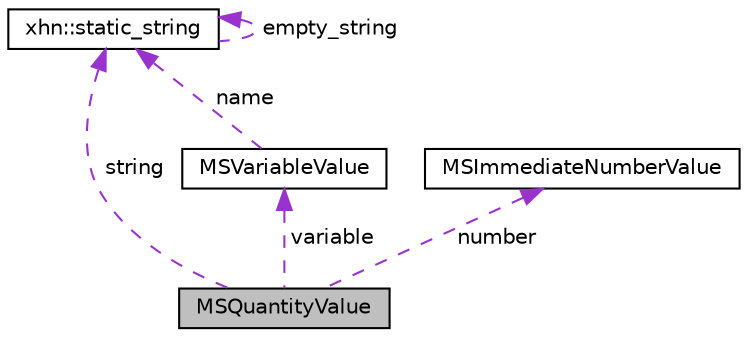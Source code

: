 digraph "MSQuantityValue"
{
  edge [fontname="Helvetica",fontsize="10",labelfontname="Helvetica",labelfontsize="10"];
  node [fontname="Helvetica",fontsize="10",shape=record];
  Node1 [label="MSQuantityValue",height=0.2,width=0.4,color="black", fillcolor="grey75", style="filled", fontcolor="black"];
  Node2 -> Node1 [dir="back",color="darkorchid3",fontsize="10",style="dashed",label=" variable" ,fontname="Helvetica"];
  Node2 [label="MSVariableValue",height=0.2,width=0.4,color="black", fillcolor="white", style="filled",URL="$struct_m_s_variable_value.html",tooltip="MSVariableValue. "];
  Node3 -> Node2 [dir="back",color="darkorchid3",fontsize="10",style="dashed",label=" name" ,fontname="Helvetica"];
  Node3 [label="xhn::static_string",height=0.2,width=0.4,color="black", fillcolor="white", style="filled",URL="$classxhn_1_1static__string.html"];
  Node3 -> Node3 [dir="back",color="darkorchid3",fontsize="10",style="dashed",label=" empty_string" ,fontname="Helvetica"];
  Node4 -> Node1 [dir="back",color="darkorchid3",fontsize="10",style="dashed",label=" number" ,fontname="Helvetica"];
  Node4 [label="MSImmediateNumberValue",height=0.2,width=0.4,color="black", fillcolor="white", style="filled",URL="$struct_m_s_immediate_number_value.html",tooltip="MSImmediateNumberValue. "];
  Node3 -> Node1 [dir="back",color="darkorchid3",fontsize="10",style="dashed",label=" string" ,fontname="Helvetica"];
}
